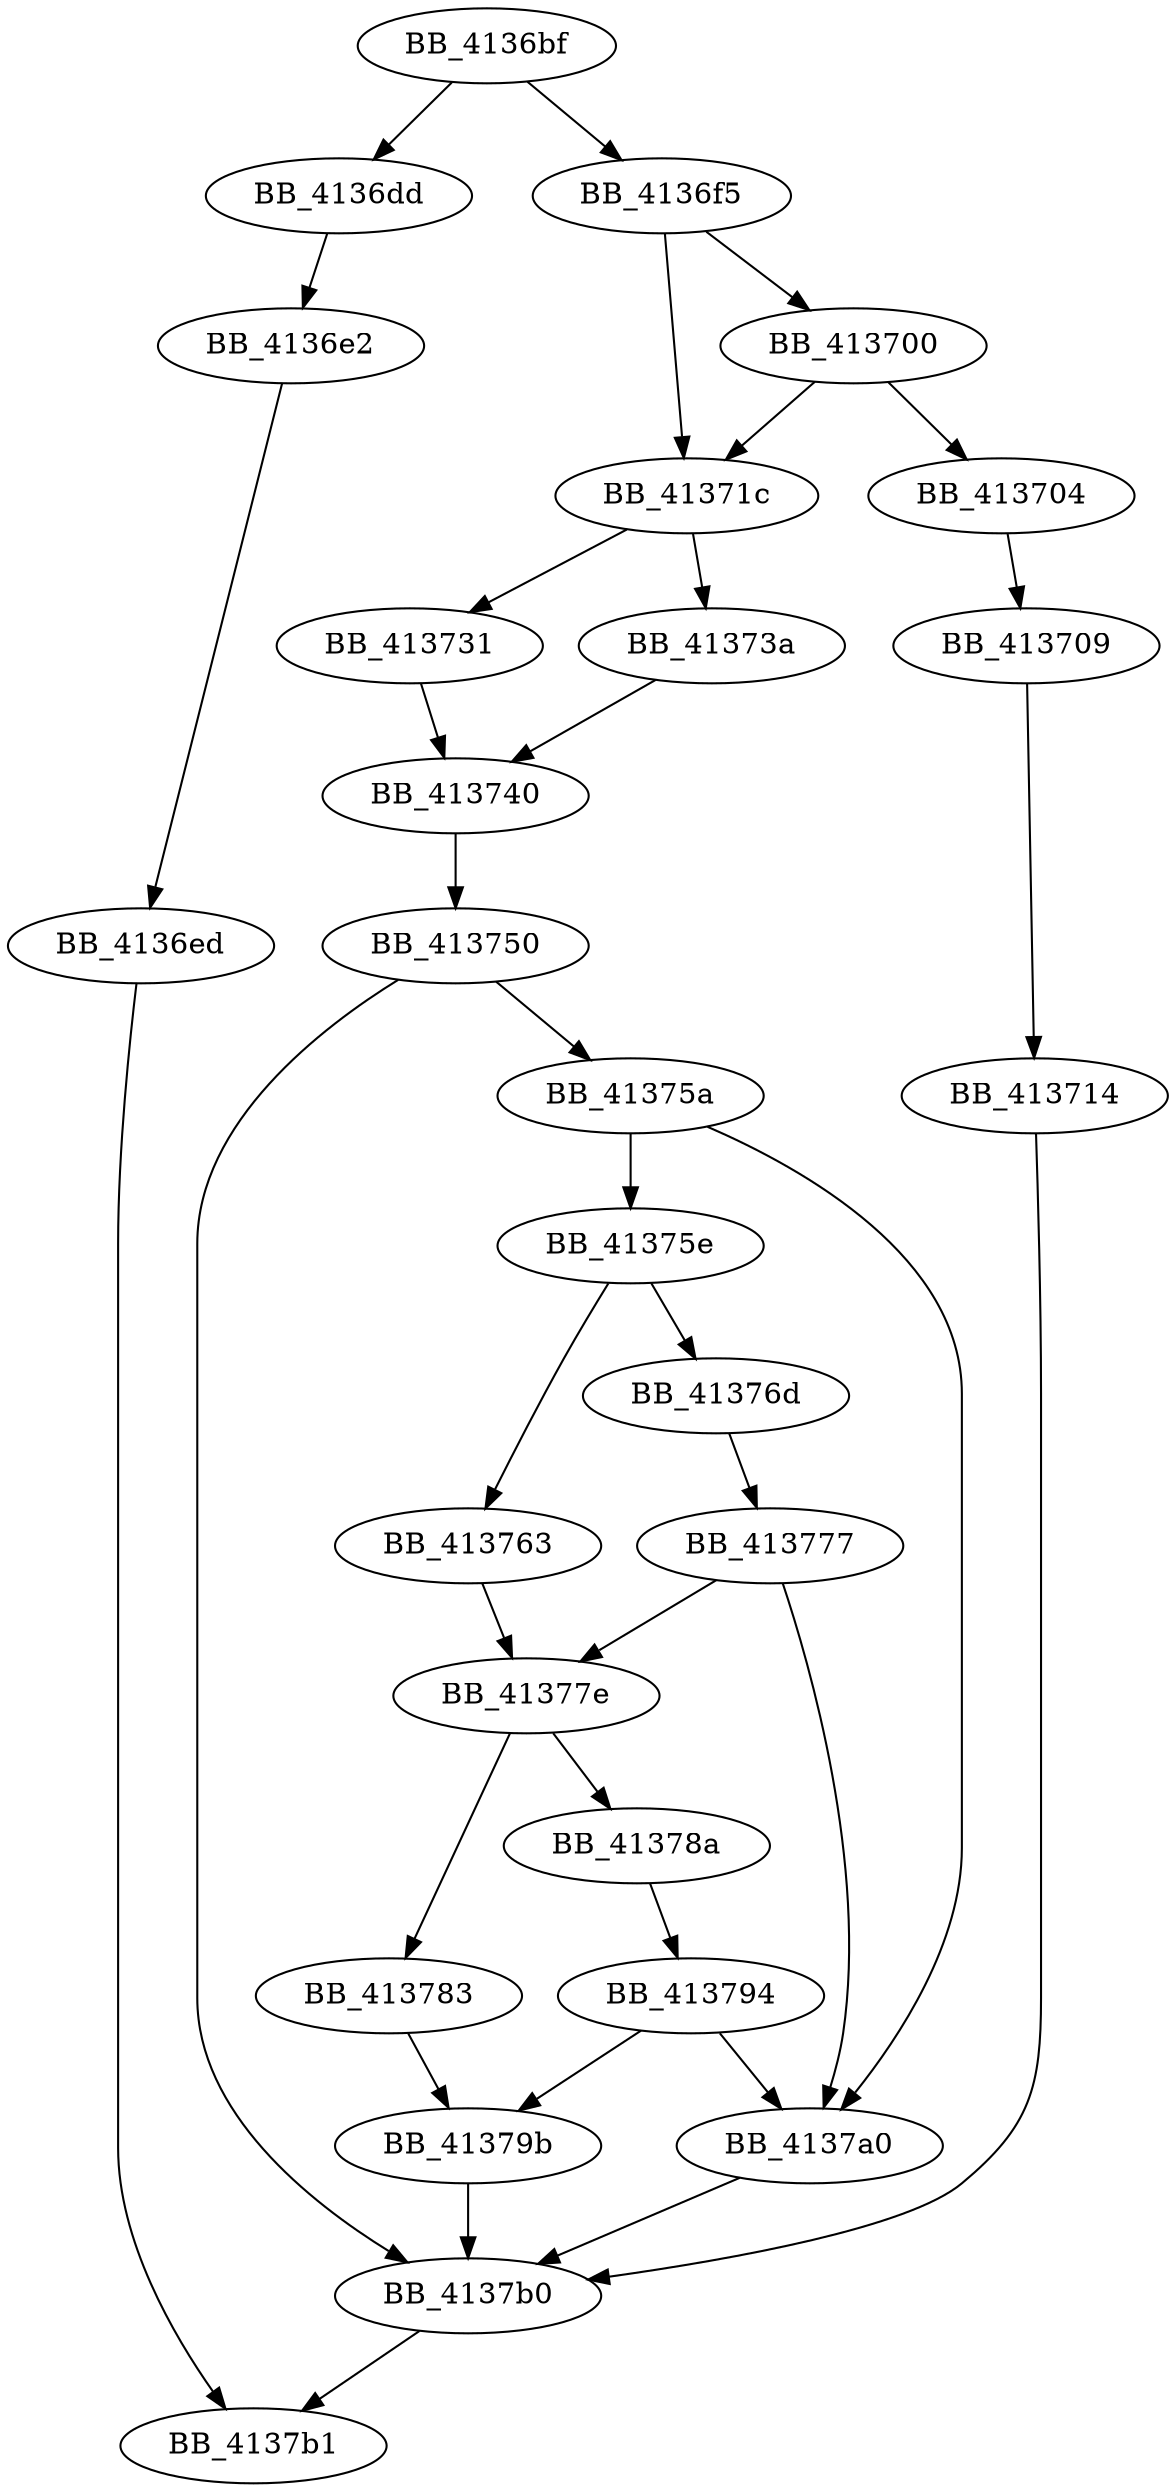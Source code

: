 DiGraph __vswprintf_helper{
BB_4136bf->BB_4136dd
BB_4136bf->BB_4136f5
BB_4136dd->BB_4136e2
BB_4136e2->BB_4136ed
BB_4136ed->BB_4137b1
BB_4136f5->BB_413700
BB_4136f5->BB_41371c
BB_413700->BB_413704
BB_413700->BB_41371c
BB_413704->BB_413709
BB_413709->BB_413714
BB_413714->BB_4137b0
BB_41371c->BB_413731
BB_41371c->BB_41373a
BB_413731->BB_413740
BB_41373a->BB_413740
BB_413740->BB_413750
BB_413750->BB_41375a
BB_413750->BB_4137b0
BB_41375a->BB_41375e
BB_41375a->BB_4137a0
BB_41375e->BB_413763
BB_41375e->BB_41376d
BB_413763->BB_41377e
BB_41376d->BB_413777
BB_413777->BB_41377e
BB_413777->BB_4137a0
BB_41377e->BB_413783
BB_41377e->BB_41378a
BB_413783->BB_41379b
BB_41378a->BB_413794
BB_413794->BB_41379b
BB_413794->BB_4137a0
BB_41379b->BB_4137b0
BB_4137a0->BB_4137b0
BB_4137b0->BB_4137b1
}
